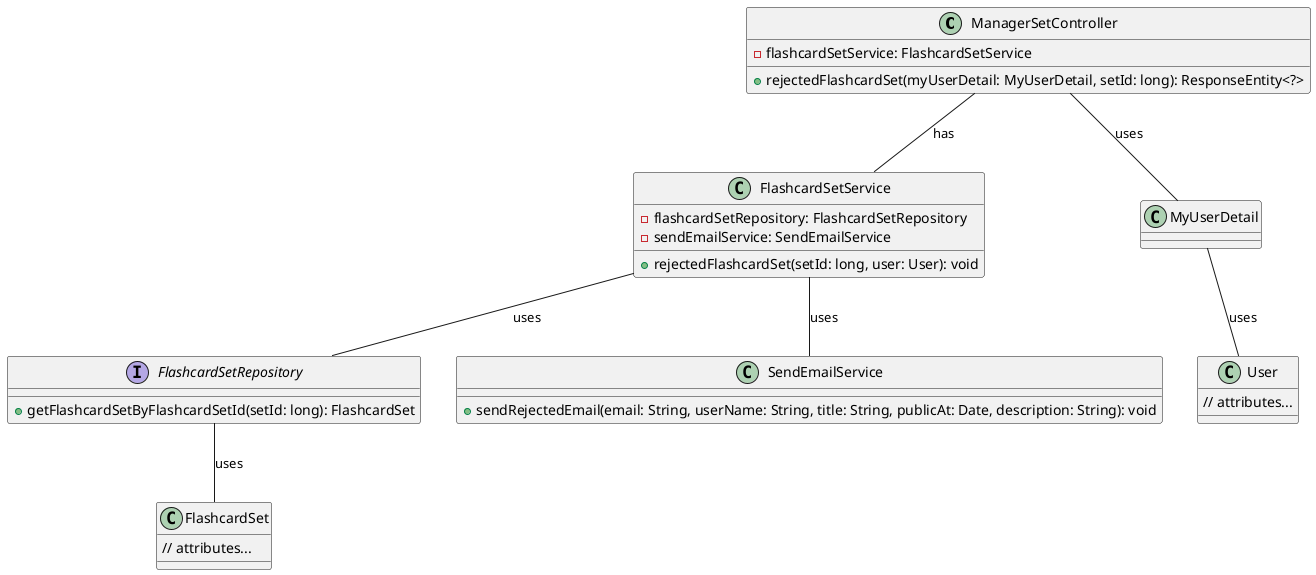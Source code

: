 @startuml

class ManagerSetController {
  -flashcardSetService: FlashcardSetService
  +rejectedFlashcardSet(myUserDetail: MyUserDetail, setId: long): ResponseEntity<?>
}

class FlashcardSetService {
  -flashcardSetRepository: FlashcardSetRepository
  -sendEmailService: SendEmailService
  +rejectedFlashcardSet(setId: long, user: User): void
}

class MyUserDetail

class User {
  // attributes...
}

interface FlashcardSetRepository {
  +getFlashcardSetByFlashcardSetId(setId: long): FlashcardSet
}

class FlashcardSet {
  // attributes...
}

class SendEmailService {
  +sendRejectedEmail(email: String, userName: String, title: String, publicAt: Date, description: String): void
}

ManagerSetController -- FlashcardSetService : has
FlashcardSetService -- FlashcardSetRepository : uses
FlashcardSetService -- SendEmailService : uses
MyUserDetail -- User : uses
ManagerSetController -- MyUserDetail : uses
FlashcardSetRepository -- FlashcardSet : uses

@enduml
